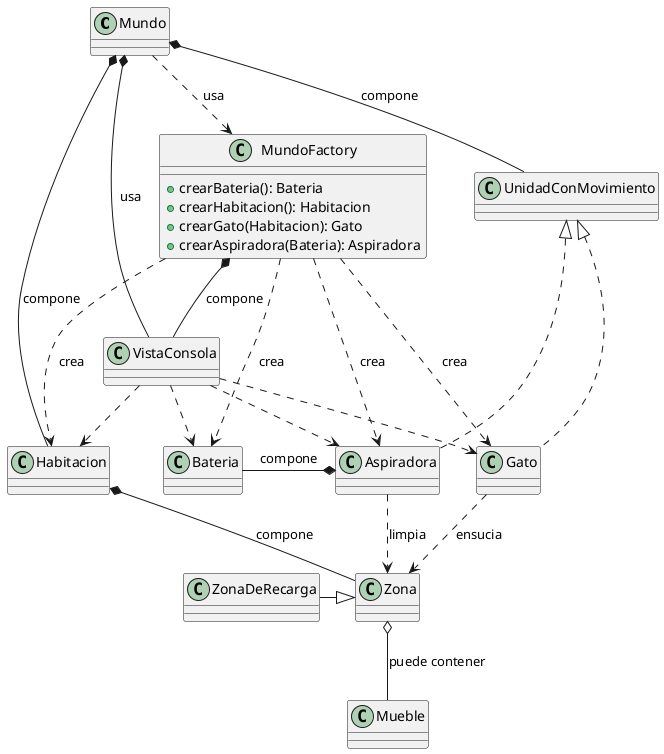 @startuml

class Mundo {
}

class MundoFactory {
    + crearBateria(): Bateria
    + crearHabitacion(): Habitacion
    + crearGato(Habitacion): Gato
    + crearAspiradora(Bateria): Aspiradora
}

class Aspiradora {
}

class Gato {
}

class Habitacion {
}

class Zona {
}

class Mueble {
}

class ZonaDeRecarga {
}

class Bateria {
}

class VistaConsola {
}

Mundo *-- Habitacion : compone
Aspiradora *-l- Bateria : compone
Mundo *-- UnidadConMovimiento : compone
Habitacion *-d- Zona : compone
Zona o-- Mueble : puede contener
ZonaDeRecarga -|> Zona
Aspiradora ..> Zona : limpia
Gato ..> Zona : ensucia
VistaConsola ..> Aspiradora
VistaConsola ..> Bateria
VistaConsola ..> Habitacion
VistaConsola ..> Gato
Mundo *-- VistaConsola : usa
Aspiradora .u.|> UnidadConMovimiento
Gato .u.|> UnidadConMovimiento

' Nuevas relaciones para MundoFactory
Mundo ..> MundoFactory : usa
MundoFactory ..> Aspiradora : crea
MundoFactory ..> Bateria : crea
MundoFactory ..> Habitacion : crea
MundoFactory ..> Gato : crea
MundoFactory *-- VistaConsola : compone

@enduml